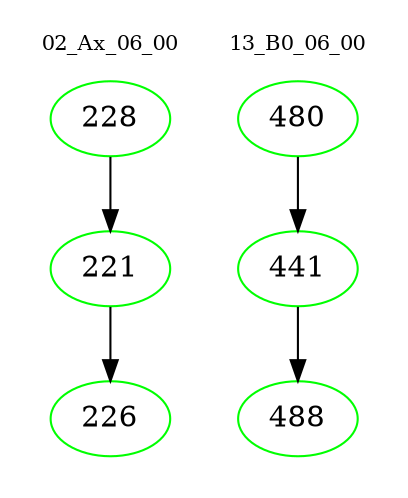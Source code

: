 digraph{
subgraph cluster_0 {
color = white
label = "02_Ax_06_00";
fontsize=10;
T0_228 [label="228", color="green"]
T0_228 -> T0_221 [color="black"]
T0_221 [label="221", color="green"]
T0_221 -> T0_226 [color="black"]
T0_226 [label="226", color="green"]
}
subgraph cluster_1 {
color = white
label = "13_B0_06_00";
fontsize=10;
T1_480 [label="480", color="green"]
T1_480 -> T1_441 [color="black"]
T1_441 [label="441", color="green"]
T1_441 -> T1_488 [color="black"]
T1_488 [label="488", color="green"]
}
}
